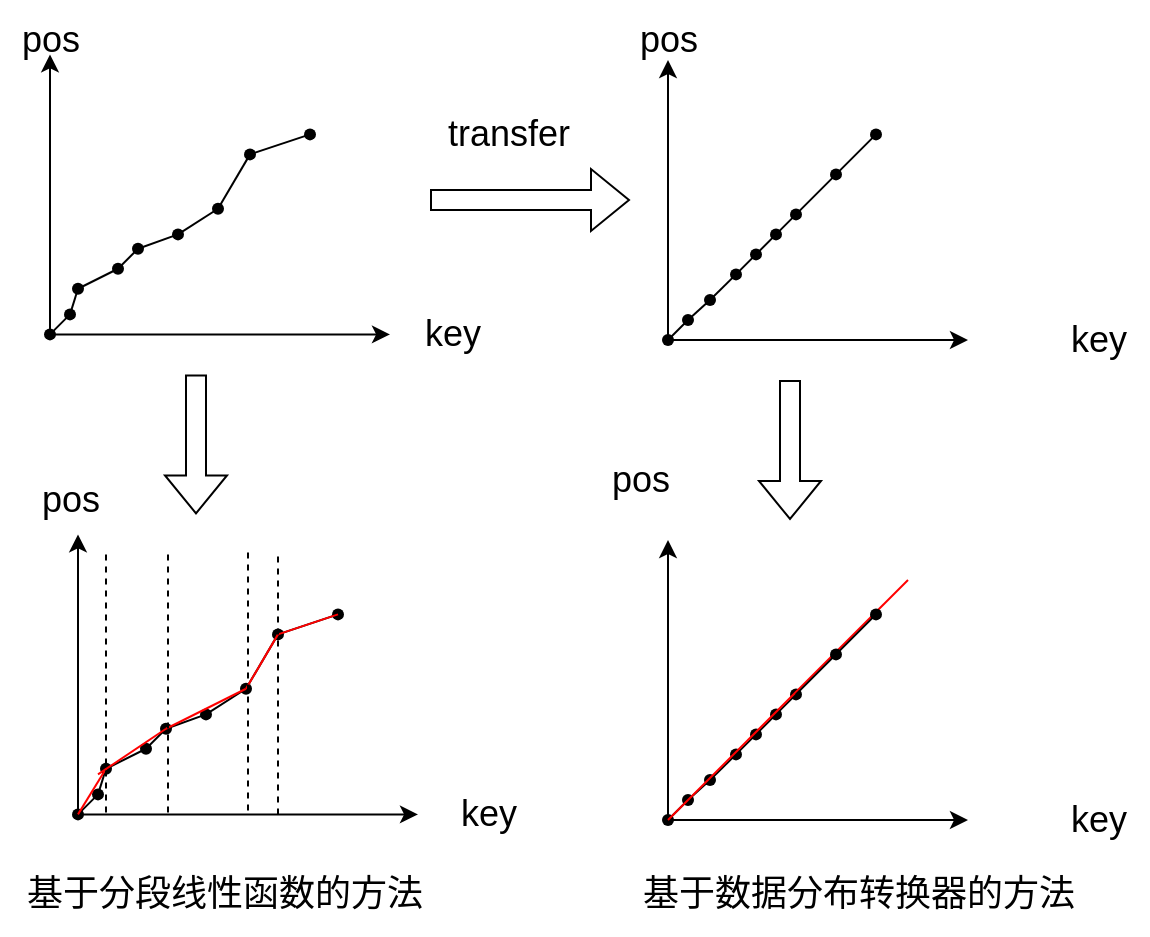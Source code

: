 <mxfile version="27.1.6">
  <diagram name="第 1 页" id="2oorJlVGJsrDuMb9ZmEG">
    <mxGraphModel dx="1426" dy="681" grid="1" gridSize="10" guides="1" tooltips="1" connect="1" arrows="1" fold="1" page="1" pageScale="1" pageWidth="827" pageHeight="1169" math="0" shadow="0">
      <root>
        <mxCell id="0" />
        <mxCell id="1" parent="0" />
        <mxCell id="DSKDy8P703lIZCIsekiN-1" value="" style="endArrow=classic;html=1;rounded=0;entryX=0.6;entryY=1;entryDx=0;entryDy=0;entryPerimeter=0;" edge="1" parent="1">
          <mxGeometry width="50" height="50" relative="1" as="geometry">
            <mxPoint x="339" y="597.19" as="sourcePoint" />
            <mxPoint x="339" y="457.19" as="targetPoint" />
          </mxGeometry>
        </mxCell>
        <mxCell id="DSKDy8P703lIZCIsekiN-2" value="" style="endArrow=classic;html=1;rounded=0;" edge="1" parent="1">
          <mxGeometry width="50" height="50" relative="1" as="geometry">
            <mxPoint x="339" y="597.19" as="sourcePoint" />
            <mxPoint x="509" y="597.19" as="targetPoint" />
          </mxGeometry>
        </mxCell>
        <mxCell id="DSKDy8P703lIZCIsekiN-3" value="" style="shape=waypoint;sketch=0;fillStyle=solid;size=6;pointerEvents=1;points=[];fillColor=none;resizable=0;rotatable=0;perimeter=centerPerimeter;snapToPoint=1;" vertex="1" parent="1">
          <mxGeometry x="339" y="577.19" width="20" height="20" as="geometry" />
        </mxCell>
        <mxCell id="DSKDy8P703lIZCIsekiN-4" value="" style="shape=waypoint;sketch=0;fillStyle=solid;size=6;pointerEvents=1;points=[];fillColor=#000066;resizable=0;rotatable=0;perimeter=centerPerimeter;snapToPoint=1;" vertex="1" parent="1">
          <mxGeometry x="343" y="564.38" width="20" height="20" as="geometry" />
        </mxCell>
        <mxCell id="DSKDy8P703lIZCIsekiN-5" value="" style="shape=waypoint;sketch=0;fillStyle=solid;size=6;pointerEvents=1;points=[];fillColor=#000066;resizable=0;rotatable=0;perimeter=centerPerimeter;snapToPoint=1;" vertex="1" parent="1">
          <mxGeometry x="373" y="544.38" width="20" height="20" as="geometry" />
        </mxCell>
        <mxCell id="DSKDy8P703lIZCIsekiN-6" value="" style="shape=waypoint;sketch=0;fillStyle=solid;size=6;pointerEvents=1;points=[];fillColor=#000066;resizable=0;rotatable=0;perimeter=centerPerimeter;snapToPoint=1;" vertex="1" parent="1">
          <mxGeometry x="363" y="554.38" width="20" height="20" as="geometry" />
        </mxCell>
        <mxCell id="DSKDy8P703lIZCIsekiN-7" value="" style="shape=waypoint;sketch=0;fillStyle=solid;size=6;pointerEvents=1;points=[];fillColor=#000066;resizable=0;rotatable=0;perimeter=centerPerimeter;snapToPoint=1;" vertex="1" parent="1">
          <mxGeometry x="413" y="524.38" width="20" height="20" as="geometry" />
        </mxCell>
        <mxCell id="DSKDy8P703lIZCIsekiN-8" value="" style="shape=waypoint;sketch=0;fillStyle=solid;size=6;pointerEvents=1;points=[];fillColor=#000066;resizable=0;rotatable=0;perimeter=centerPerimeter;snapToPoint=1;" vertex="1" parent="1">
          <mxGeometry x="393" y="537.19" width="20" height="20" as="geometry" />
        </mxCell>
        <mxCell id="DSKDy8P703lIZCIsekiN-9" value="" style="endArrow=none;html=1;rounded=0;exitX=0.425;exitY=1.025;exitDx=0;exitDy=0;exitPerimeter=0;" edge="1" parent="1" source="DSKDy8P703lIZCIsekiN-3" target="DSKDy8P703lIZCIsekiN-4">
          <mxGeometry width="50" height="50" relative="1" as="geometry">
            <mxPoint x="279" y="707.19" as="sourcePoint" />
            <mxPoint x="329" y="657.19" as="targetPoint" />
          </mxGeometry>
        </mxCell>
        <mxCell id="DSKDy8P703lIZCIsekiN-10" value="" style="endArrow=none;html=1;rounded=0;entryX=0.35;entryY=1.14;entryDx=0;entryDy=0;entryPerimeter=0;" edge="1" parent="1" source="DSKDy8P703lIZCIsekiN-4" target="DSKDy8P703lIZCIsekiN-6">
          <mxGeometry width="50" height="50" relative="1" as="geometry">
            <mxPoint x="279" y="707.19" as="sourcePoint" />
            <mxPoint x="329" y="657.19" as="targetPoint" />
          </mxGeometry>
        </mxCell>
        <mxCell id="DSKDy8P703lIZCIsekiN-11" value="" style="endArrow=none;html=1;rounded=0;entryX=1.125;entryY=0.39;entryDx=0;entryDy=0;entryPerimeter=0;exitX=0.45;exitY=0.165;exitDx=0;exitDy=0;exitPerimeter=0;" edge="1" parent="1" source="DSKDy8P703lIZCIsekiN-5" target="DSKDy8P703lIZCIsekiN-6">
          <mxGeometry width="50" height="50" relative="1" as="geometry">
            <mxPoint x="279" y="707.19" as="sourcePoint" />
            <mxPoint x="329" y="657.19" as="targetPoint" />
          </mxGeometry>
        </mxCell>
        <mxCell id="DSKDy8P703lIZCIsekiN-12" value="" style="endArrow=none;html=1;rounded=0;entryX=0.7;entryY=0.25;entryDx=0;entryDy=0;entryPerimeter=0;exitX=0.85;exitY=0.315;exitDx=0;exitDy=0;exitPerimeter=0;" edge="1" parent="1" source="DSKDy8P703lIZCIsekiN-5" target="DSKDy8P703lIZCIsekiN-8">
          <mxGeometry width="50" height="50" relative="1" as="geometry">
            <mxPoint x="279" y="707.19" as="sourcePoint" />
            <mxPoint x="329" y="657.19" as="targetPoint" />
          </mxGeometry>
        </mxCell>
        <mxCell id="DSKDy8P703lIZCIsekiN-13" value="" style="endArrow=none;html=1;rounded=0;entryX=0.675;entryY=0.725;entryDx=0;entryDy=0;entryPerimeter=0;fillColor=#000066;" edge="1" parent="1" source="DSKDy8P703lIZCIsekiN-7" target="DSKDy8P703lIZCIsekiN-8">
          <mxGeometry width="50" height="50" relative="1" as="geometry">
            <mxPoint x="279" y="707.19" as="sourcePoint" />
            <mxPoint x="329" y="657.19" as="targetPoint" />
          </mxGeometry>
        </mxCell>
        <mxCell id="DSKDy8P703lIZCIsekiN-14" value="" style="endArrow=none;html=1;rounded=0;entryX=0.8;entryY=0.35;entryDx=0;entryDy=0;entryPerimeter=0;exitX=0.825;exitY=0.75;exitDx=0;exitDy=0;exitPerimeter=0;" edge="1" parent="1" source="DSKDy8P703lIZCIsekiN-3" target="DSKDy8P703lIZCIsekiN-15">
          <mxGeometry width="50" height="50" relative="1" as="geometry">
            <mxPoint x="279" y="707.19" as="sourcePoint" />
            <mxPoint x="439" y="517.19" as="targetPoint" />
          </mxGeometry>
        </mxCell>
        <mxCell id="DSKDy8P703lIZCIsekiN-15" value="" style="shape=waypoint;sketch=0;fillStyle=solid;size=6;pointerEvents=1;points=[];fillColor=#000066;resizable=0;rotatable=0;perimeter=centerPerimeter;snapToPoint=1;" vertex="1" parent="1">
          <mxGeometry x="329" y="587.19" width="20" height="20" as="geometry" />
        </mxCell>
        <mxCell id="DSKDy8P703lIZCIsekiN-16" value="" style="endArrow=none;html=1;rounded=0;strokeColor=#FF0000;fillColor=#000066;entryX=0.45;entryY=0.29;entryDx=0;entryDy=0;entryPerimeter=0;" edge="1" parent="1" source="DSKDy8P703lIZCIsekiN-15" target="DSKDy8P703lIZCIsekiN-4">
          <mxGeometry width="50" height="50" relative="1" as="geometry">
            <mxPoint x="279" y="707.19" as="sourcePoint" />
            <mxPoint x="439" y="507.19" as="targetPoint" />
          </mxGeometry>
        </mxCell>
        <mxCell id="DSKDy8P703lIZCIsekiN-17" value="&lt;font style=&quot;font-size: 18px;&quot;&gt;key&lt;/font&gt;" style="text;html=1;align=center;verticalAlign=middle;resizable=0;points=[];autosize=1;strokeColor=none;fillColor=none;" vertex="1" parent="1">
          <mxGeometry x="519" y="577.19" width="50" height="40" as="geometry" />
        </mxCell>
        <mxCell id="DSKDy8P703lIZCIsekiN-18" value="&lt;font style=&quot;font-size: 18px;&quot;&gt;pos&lt;/font&gt;" style="text;html=1;align=center;verticalAlign=middle;resizable=0;points=[];autosize=1;strokeColor=none;fillColor=none;" vertex="1" parent="1">
          <mxGeometry x="310" y="420" width="50" height="40" as="geometry" />
        </mxCell>
        <mxCell id="DSKDy8P703lIZCIsekiN-19" value="" style="endArrow=classic;html=1;rounded=0;" edge="1" parent="1">
          <mxGeometry width="50" height="50" relative="1" as="geometry">
            <mxPoint x="634" y="600" as="sourcePoint" />
            <mxPoint x="634" y="460" as="targetPoint" />
          </mxGeometry>
        </mxCell>
        <mxCell id="DSKDy8P703lIZCIsekiN-20" value="" style="endArrow=classic;html=1;rounded=0;" edge="1" parent="1">
          <mxGeometry width="50" height="50" relative="1" as="geometry">
            <mxPoint x="634" y="600" as="sourcePoint" />
            <mxPoint x="784" y="600" as="targetPoint" />
          </mxGeometry>
        </mxCell>
        <mxCell id="DSKDy8P703lIZCIsekiN-21" value="" style="shape=waypoint;sketch=0;fillStyle=solid;size=6;pointerEvents=1;points=[];fillColor=none;resizable=0;rotatable=0;perimeter=centerPerimeter;snapToPoint=1;" vertex="1" parent="1">
          <mxGeometry x="634" y="580" width="20" height="20" as="geometry" />
        </mxCell>
        <mxCell id="DSKDy8P703lIZCIsekiN-22" value="" style="shape=waypoint;sketch=0;fillStyle=solid;size=6;pointerEvents=1;points=[];fillColor=#000066;resizable=0;rotatable=0;perimeter=centerPerimeter;snapToPoint=1;" vertex="1" parent="1">
          <mxGeometry x="645" y="570" width="20" height="20" as="geometry" />
        </mxCell>
        <mxCell id="DSKDy8P703lIZCIsekiN-23" value="" style="shape=waypoint;sketch=0;fillStyle=solid;size=6;pointerEvents=1;points=[];fillColor=#000066;resizable=0;rotatable=0;perimeter=centerPerimeter;snapToPoint=1;" vertex="1" parent="1">
          <mxGeometry x="668" y="547.19" width="20" height="20" as="geometry" />
        </mxCell>
        <mxCell id="DSKDy8P703lIZCIsekiN-24" value="" style="shape=waypoint;sketch=0;fillStyle=solid;size=6;pointerEvents=1;points=[];fillColor=#000066;resizable=0;rotatable=0;perimeter=centerPerimeter;snapToPoint=1;" vertex="1" parent="1">
          <mxGeometry x="658" y="557.19" width="20" height="20" as="geometry" />
        </mxCell>
        <mxCell id="DSKDy8P703lIZCIsekiN-25" value="" style="shape=waypoint;sketch=0;fillStyle=solid;size=6;pointerEvents=1;points=[];fillColor=#000066;resizable=0;rotatable=0;perimeter=centerPerimeter;snapToPoint=1;" vertex="1" parent="1">
          <mxGeometry x="688" y="527.19" width="20" height="20" as="geometry" />
        </mxCell>
        <mxCell id="DSKDy8P703lIZCIsekiN-26" value="" style="shape=waypoint;sketch=0;fillStyle=solid;size=6;pointerEvents=1;points=[];fillColor=#000066;resizable=0;rotatable=0;perimeter=centerPerimeter;snapToPoint=1;" vertex="1" parent="1">
          <mxGeometry x="678" y="537.19" width="20" height="20" as="geometry" />
        </mxCell>
        <mxCell id="DSKDy8P703lIZCIsekiN-27" value="" style="endArrow=none;html=1;rounded=0;exitX=0.425;exitY=1.025;exitDx=0;exitDy=0;exitPerimeter=0;" edge="1" parent="1" source="DSKDy8P703lIZCIsekiN-21" target="DSKDy8P703lIZCIsekiN-22">
          <mxGeometry width="50" height="50" relative="1" as="geometry">
            <mxPoint x="574" y="710" as="sourcePoint" />
            <mxPoint x="624" y="660" as="targetPoint" />
          </mxGeometry>
        </mxCell>
        <mxCell id="DSKDy8P703lIZCIsekiN-28" value="" style="endArrow=none;html=1;rounded=0;entryX=0.35;entryY=1.14;entryDx=0;entryDy=0;entryPerimeter=0;" edge="1" parent="1" source="DSKDy8P703lIZCIsekiN-22" target="DSKDy8P703lIZCIsekiN-24">
          <mxGeometry width="50" height="50" relative="1" as="geometry">
            <mxPoint x="574" y="710" as="sourcePoint" />
            <mxPoint x="624" y="660" as="targetPoint" />
          </mxGeometry>
        </mxCell>
        <mxCell id="DSKDy8P703lIZCIsekiN-29" value="" style="endArrow=none;html=1;rounded=0;entryX=1.125;entryY=0.39;entryDx=0;entryDy=0;entryPerimeter=0;exitX=0.45;exitY=0.165;exitDx=0;exitDy=0;exitPerimeter=0;" edge="1" parent="1" source="DSKDy8P703lIZCIsekiN-23" target="DSKDy8P703lIZCIsekiN-24">
          <mxGeometry width="50" height="50" relative="1" as="geometry">
            <mxPoint x="574" y="710" as="sourcePoint" />
            <mxPoint x="624" y="660" as="targetPoint" />
          </mxGeometry>
        </mxCell>
        <mxCell id="DSKDy8P703lIZCIsekiN-30" value="" style="endArrow=none;html=1;rounded=0;entryX=0.7;entryY=0.25;entryDx=0;entryDy=0;entryPerimeter=0;exitX=0.85;exitY=0.315;exitDx=0;exitDy=0;exitPerimeter=0;" edge="1" parent="1" source="DSKDy8P703lIZCIsekiN-23" target="DSKDy8P703lIZCIsekiN-26">
          <mxGeometry width="50" height="50" relative="1" as="geometry">
            <mxPoint x="574" y="710" as="sourcePoint" />
            <mxPoint x="624" y="660" as="targetPoint" />
          </mxGeometry>
        </mxCell>
        <mxCell id="DSKDy8P703lIZCIsekiN-31" value="" style="endArrow=none;html=1;rounded=0;entryX=0.675;entryY=0.725;entryDx=0;entryDy=0;entryPerimeter=0;fillColor=#000066;" edge="1" parent="1" source="DSKDy8P703lIZCIsekiN-25" target="DSKDy8P703lIZCIsekiN-26">
          <mxGeometry width="50" height="50" relative="1" as="geometry">
            <mxPoint x="574" y="710" as="sourcePoint" />
            <mxPoint x="624" y="660" as="targetPoint" />
          </mxGeometry>
        </mxCell>
        <mxCell id="DSKDy8P703lIZCIsekiN-32" value="" style="endArrow=none;html=1;rounded=0;entryX=0.8;entryY=0.35;entryDx=0;entryDy=0;entryPerimeter=0;exitX=0.825;exitY=0.75;exitDx=0;exitDy=0;exitPerimeter=0;" edge="1" parent="1" source="DSKDy8P703lIZCIsekiN-21" target="DSKDy8P703lIZCIsekiN-33">
          <mxGeometry width="50" height="50" relative="1" as="geometry">
            <mxPoint x="574" y="710" as="sourcePoint" />
            <mxPoint x="734" y="520" as="targetPoint" />
          </mxGeometry>
        </mxCell>
        <mxCell id="DSKDy8P703lIZCIsekiN-33" value="" style="shape=waypoint;sketch=0;fillStyle=solid;size=6;pointerEvents=1;points=[];fillColor=#000066;resizable=0;rotatable=0;perimeter=centerPerimeter;snapToPoint=1;" vertex="1" parent="1">
          <mxGeometry x="624" y="590" width="20" height="20" as="geometry" />
        </mxCell>
        <mxCell id="DSKDy8P703lIZCIsekiN-34" value="" style="endArrow=none;html=1;rounded=0;strokeColor=#FF0000;fillColor=#000066;" edge="1" parent="1" source="DSKDy8P703lIZCIsekiN-33">
          <mxGeometry width="50" height="50" relative="1" as="geometry">
            <mxPoint x="574" y="710" as="sourcePoint" />
            <mxPoint x="754" y="480" as="targetPoint" />
          </mxGeometry>
        </mxCell>
        <mxCell id="DSKDy8P703lIZCIsekiN-35" value="&lt;font style=&quot;font-size: 18px;&quot;&gt;key&lt;/font&gt;" style="text;html=1;align=center;verticalAlign=middle;resizable=0;points=[];autosize=1;strokeColor=none;fillColor=none;" vertex="1" parent="1">
          <mxGeometry x="824" y="580" width="50" height="40" as="geometry" />
        </mxCell>
        <mxCell id="DSKDy8P703lIZCIsekiN-36" value="" style="endArrow=none;html=1;rounded=0;strokeColor=#FF0000;fillColor=#000066;entryX=0.65;entryY=0.19;entryDx=0;entryDy=0;entryPerimeter=0;" edge="1" parent="1" target="DSKDy8P703lIZCIsekiN-5">
          <mxGeometry width="50" height="50" relative="1" as="geometry">
            <mxPoint x="349" y="577.19" as="sourcePoint" />
            <mxPoint x="660" y="587.19" as="targetPoint" />
          </mxGeometry>
        </mxCell>
        <mxCell id="DSKDy8P703lIZCIsekiN-37" value="" style="endArrow=none;html=1;rounded=0;strokeColor=#FF0000;fillColor=#000066;exitX=0.3;exitY=0.14;exitDx=0;exitDy=0;exitPerimeter=0;" edge="1" parent="1" source="DSKDy8P703lIZCIsekiN-5" target="DSKDy8P703lIZCIsekiN-7">
          <mxGeometry width="50" height="50" relative="1" as="geometry">
            <mxPoint x="389" y="557.19" as="sourcePoint" />
            <mxPoint x="680" y="547.19" as="targetPoint" />
          </mxGeometry>
        </mxCell>
        <mxCell id="DSKDy8P703lIZCIsekiN-38" value="" style="endArrow=none;dashed=1;html=1;rounded=0;" edge="1" parent="1">
          <mxGeometry width="50" height="50" relative="1" as="geometry">
            <mxPoint x="353" y="467.19" as="sourcePoint" />
            <mxPoint x="353" y="596.19" as="targetPoint" />
          </mxGeometry>
        </mxCell>
        <mxCell id="DSKDy8P703lIZCIsekiN-39" value="" style="endArrow=none;dashed=1;html=1;rounded=0;" edge="1" parent="1">
          <mxGeometry width="50" height="50" relative="1" as="geometry">
            <mxPoint x="384" y="467.19" as="sourcePoint" />
            <mxPoint x="384" y="596.19" as="targetPoint" />
          </mxGeometry>
        </mxCell>
        <mxCell id="DSKDy8P703lIZCIsekiN-40" value="" style="shape=waypoint;sketch=0;fillStyle=solid;size=6;pointerEvents=1;points=[];fillColor=#000066;resizable=0;rotatable=0;perimeter=centerPerimeter;snapToPoint=1;" vertex="1" parent="1">
          <mxGeometry x="429" y="497.19" width="20" height="20" as="geometry" />
        </mxCell>
        <mxCell id="DSKDy8P703lIZCIsekiN-41" value="" style="shape=waypoint;sketch=0;fillStyle=solid;size=6;pointerEvents=1;points=[];fillColor=#000066;resizable=0;rotatable=0;perimeter=centerPerimeter;snapToPoint=1;" vertex="1" parent="1">
          <mxGeometry x="459" y="487.19" width="20" height="20" as="geometry" />
        </mxCell>
        <mxCell id="DSKDy8P703lIZCIsekiN-42" value="" style="endArrow=none;html=1;rounded=0;fillColor=#000066;" edge="1" parent="1" source="DSKDy8P703lIZCIsekiN-40" target="DSKDy8P703lIZCIsekiN-7">
          <mxGeometry width="50" height="50" relative="1" as="geometry">
            <mxPoint x="649" y="607.19" as="sourcePoint" />
            <mxPoint x="639" y="617.19" as="targetPoint" />
          </mxGeometry>
        </mxCell>
        <mxCell id="DSKDy8P703lIZCIsekiN-43" value="" style="endArrow=none;html=1;rounded=0;entryX=0.65;entryY=0.8;entryDx=0;entryDy=0;entryPerimeter=0;fillColor=#000066;exitX=1;exitY=0.75;exitDx=0;exitDy=0;exitPerimeter=0;" edge="1" parent="1" source="DSKDy8P703lIZCIsekiN-41" target="DSKDy8P703lIZCIsekiN-40">
          <mxGeometry width="50" height="50" relative="1" as="geometry">
            <mxPoint x="599" y="567.19" as="sourcePoint" />
            <mxPoint x="589" y="577.19" as="targetPoint" />
          </mxGeometry>
        </mxCell>
        <mxCell id="DSKDy8P703lIZCIsekiN-44" value="" style="endArrow=none;html=1;rounded=0;strokeColor=#FF0000;fillColor=#000066;" edge="1" parent="1" source="DSKDy8P703lIZCIsekiN-7">
          <mxGeometry width="50" height="50" relative="1" as="geometry">
            <mxPoint x="489" y="567.19" as="sourcePoint" />
            <mxPoint x="439" y="507.19" as="targetPoint" />
          </mxGeometry>
        </mxCell>
        <mxCell id="DSKDy8P703lIZCIsekiN-45" value="" style="endArrow=none;html=1;rounded=0;strokeColor=#FF0000;fillColor=#000066;exitX=0.7;exitY=0.8;exitDx=0;exitDy=0;exitPerimeter=0;entryX=0.75;entryY=0.7;entryDx=0;entryDy=0;entryPerimeter=0;" edge="1" parent="1" source="DSKDy8P703lIZCIsekiN-40" target="DSKDy8P703lIZCIsekiN-41">
          <mxGeometry width="50" height="50" relative="1" as="geometry">
            <mxPoint x="509" y="547.19" as="sourcePoint" />
            <mxPoint x="549" y="527.19" as="targetPoint" />
          </mxGeometry>
        </mxCell>
        <mxCell id="DSKDy8P703lIZCIsekiN-46" value="" style="endArrow=none;dashed=1;html=1;rounded=0;" edge="1" parent="1">
          <mxGeometry width="50" height="50" relative="1" as="geometry">
            <mxPoint x="424" y="466.19" as="sourcePoint" />
            <mxPoint x="424" y="595.19" as="targetPoint" />
          </mxGeometry>
        </mxCell>
        <mxCell id="DSKDy8P703lIZCIsekiN-47" value="" style="endArrow=none;dashed=1;html=1;rounded=0;" edge="1" parent="1">
          <mxGeometry width="50" height="50" relative="1" as="geometry">
            <mxPoint x="439" y="468.19" as="sourcePoint" />
            <mxPoint x="439" y="597.19" as="targetPoint" />
          </mxGeometry>
        </mxCell>
        <mxCell id="DSKDy8P703lIZCIsekiN-48" value="" style="shape=waypoint;sketch=0;fillStyle=solid;size=6;pointerEvents=1;points=[];fillColor=#000066;resizable=0;rotatable=0;perimeter=centerPerimeter;snapToPoint=1;" vertex="1" parent="1">
          <mxGeometry x="728" y="487.19" width="20" height="20" as="geometry" />
        </mxCell>
        <mxCell id="DSKDy8P703lIZCIsekiN-49" value="" style="shape=waypoint;sketch=0;fillStyle=solid;size=6;pointerEvents=1;points=[];fillColor=#000066;resizable=0;rotatable=0;perimeter=centerPerimeter;snapToPoint=1;" vertex="1" parent="1">
          <mxGeometry x="708" y="507.19" width="20" height="20" as="geometry" />
        </mxCell>
        <mxCell id="DSKDy8P703lIZCIsekiN-50" value="" style="endArrow=none;html=1;rounded=0;entryX=0.6;entryY=0.19;entryDx=0;entryDy=0;entryPerimeter=0;fillColor=#000066;exitX=0.8;exitY=0.54;exitDx=0;exitDy=0;exitPerimeter=0;" edge="1" parent="1" source="DSKDy8P703lIZCIsekiN-49" target="DSKDy8P703lIZCIsekiN-25">
          <mxGeometry width="50" height="50" relative="1" as="geometry">
            <mxPoint x="754" y="530" as="sourcePoint" />
            <mxPoint x="744" y="540" as="targetPoint" />
          </mxGeometry>
        </mxCell>
        <mxCell id="DSKDy8P703lIZCIsekiN-51" value="" style="endArrow=none;html=1;rounded=0;entryX=1;entryY=0.44;entryDx=0;entryDy=0;entryPerimeter=0;fillColor=#000066;exitX=0.85;exitY=0.59;exitDx=0;exitDy=0;exitPerimeter=0;" edge="1" parent="1" source="DSKDy8P703lIZCIsekiN-48" target="DSKDy8P703lIZCIsekiN-49">
          <mxGeometry width="50" height="50" relative="1" as="geometry">
            <mxPoint x="774" y="510" as="sourcePoint" />
            <mxPoint x="764" y="520" as="targetPoint" />
          </mxGeometry>
        </mxCell>
        <mxCell id="DSKDy8P703lIZCIsekiN-52" value="&lt;font style=&quot;font-size: 18px;&quot;&gt;pos&lt;/font&gt;" style="text;html=1;align=center;verticalAlign=middle;resizable=0;points=[];autosize=1;strokeColor=none;fillColor=none;" vertex="1" parent="1">
          <mxGeometry x="595" y="410" width="50" height="40" as="geometry" />
        </mxCell>
        <mxCell id="DSKDy8P703lIZCIsekiN-53" value="" style="endArrow=classic;html=1;rounded=0;entryX=0.6;entryY=1;entryDx=0;entryDy=0;entryPerimeter=0;" edge="1" parent="1">
          <mxGeometry width="50" height="50" relative="1" as="geometry">
            <mxPoint x="325" y="357.19" as="sourcePoint" />
            <mxPoint x="325" y="217.19" as="targetPoint" />
          </mxGeometry>
        </mxCell>
        <mxCell id="DSKDy8P703lIZCIsekiN-54" value="" style="endArrow=classic;html=1;rounded=0;" edge="1" parent="1">
          <mxGeometry width="50" height="50" relative="1" as="geometry">
            <mxPoint x="325" y="357.19" as="sourcePoint" />
            <mxPoint x="495" y="357.19" as="targetPoint" />
          </mxGeometry>
        </mxCell>
        <mxCell id="DSKDy8P703lIZCIsekiN-55" value="" style="shape=waypoint;sketch=0;fillStyle=solid;size=6;pointerEvents=1;points=[];fillColor=none;resizable=0;rotatable=0;perimeter=centerPerimeter;snapToPoint=1;" vertex="1" parent="1">
          <mxGeometry x="325" y="337.19" width="20" height="20" as="geometry" />
        </mxCell>
        <mxCell id="DSKDy8P703lIZCIsekiN-56" value="" style="shape=waypoint;sketch=0;fillStyle=solid;size=6;pointerEvents=1;points=[];fillColor=#000066;resizable=0;rotatable=0;perimeter=centerPerimeter;snapToPoint=1;" vertex="1" parent="1">
          <mxGeometry x="329" y="324.38" width="20" height="20" as="geometry" />
        </mxCell>
        <mxCell id="DSKDy8P703lIZCIsekiN-57" value="" style="shape=waypoint;sketch=0;fillStyle=solid;size=6;pointerEvents=1;points=[];fillColor=#000066;resizable=0;rotatable=0;perimeter=centerPerimeter;snapToPoint=1;" vertex="1" parent="1">
          <mxGeometry x="359" y="304.38" width="20" height="20" as="geometry" />
        </mxCell>
        <mxCell id="DSKDy8P703lIZCIsekiN-58" value="" style="shape=waypoint;sketch=0;fillStyle=solid;size=6;pointerEvents=1;points=[];fillColor=#000066;resizable=0;rotatable=0;perimeter=centerPerimeter;snapToPoint=1;" vertex="1" parent="1">
          <mxGeometry x="349" y="314.38" width="20" height="20" as="geometry" />
        </mxCell>
        <mxCell id="DSKDy8P703lIZCIsekiN-59" value="" style="shape=waypoint;sketch=0;fillStyle=solid;size=6;pointerEvents=1;points=[];fillColor=#000066;resizable=0;rotatable=0;perimeter=centerPerimeter;snapToPoint=1;" vertex="1" parent="1">
          <mxGeometry x="399" y="284.38" width="20" height="20" as="geometry" />
        </mxCell>
        <mxCell id="DSKDy8P703lIZCIsekiN-60" value="" style="shape=waypoint;sketch=0;fillStyle=solid;size=6;pointerEvents=1;points=[];fillColor=#000066;resizable=0;rotatable=0;perimeter=centerPerimeter;snapToPoint=1;" vertex="1" parent="1">
          <mxGeometry x="379" y="297.19" width="20" height="20" as="geometry" />
        </mxCell>
        <mxCell id="DSKDy8P703lIZCIsekiN-61" value="" style="endArrow=none;html=1;rounded=0;exitX=0.425;exitY=1.025;exitDx=0;exitDy=0;exitPerimeter=0;" edge="1" parent="1" source="DSKDy8P703lIZCIsekiN-55" target="DSKDy8P703lIZCIsekiN-56">
          <mxGeometry width="50" height="50" relative="1" as="geometry">
            <mxPoint x="265" y="467.19" as="sourcePoint" />
            <mxPoint x="315" y="417.19" as="targetPoint" />
          </mxGeometry>
        </mxCell>
        <mxCell id="DSKDy8P703lIZCIsekiN-62" value="" style="endArrow=none;html=1;rounded=0;entryX=0.35;entryY=1.14;entryDx=0;entryDy=0;entryPerimeter=0;" edge="1" parent="1" source="DSKDy8P703lIZCIsekiN-56" target="DSKDy8P703lIZCIsekiN-58">
          <mxGeometry width="50" height="50" relative="1" as="geometry">
            <mxPoint x="265" y="467.19" as="sourcePoint" />
            <mxPoint x="315" y="417.19" as="targetPoint" />
          </mxGeometry>
        </mxCell>
        <mxCell id="DSKDy8P703lIZCIsekiN-63" value="" style="endArrow=none;html=1;rounded=0;entryX=1.125;entryY=0.39;entryDx=0;entryDy=0;entryPerimeter=0;exitX=0.45;exitY=0.165;exitDx=0;exitDy=0;exitPerimeter=0;" edge="1" parent="1" source="DSKDy8P703lIZCIsekiN-57" target="DSKDy8P703lIZCIsekiN-58">
          <mxGeometry width="50" height="50" relative="1" as="geometry">
            <mxPoint x="265" y="467.19" as="sourcePoint" />
            <mxPoint x="315" y="417.19" as="targetPoint" />
          </mxGeometry>
        </mxCell>
        <mxCell id="DSKDy8P703lIZCIsekiN-64" value="" style="endArrow=none;html=1;rounded=0;entryX=0.7;entryY=0.25;entryDx=0;entryDy=0;entryPerimeter=0;exitX=0.85;exitY=0.315;exitDx=0;exitDy=0;exitPerimeter=0;" edge="1" parent="1" source="DSKDy8P703lIZCIsekiN-57" target="DSKDy8P703lIZCIsekiN-60">
          <mxGeometry width="50" height="50" relative="1" as="geometry">
            <mxPoint x="265" y="467.19" as="sourcePoint" />
            <mxPoint x="315" y="417.19" as="targetPoint" />
          </mxGeometry>
        </mxCell>
        <mxCell id="DSKDy8P703lIZCIsekiN-65" value="" style="endArrow=none;html=1;rounded=0;entryX=0.675;entryY=0.725;entryDx=0;entryDy=0;entryPerimeter=0;fillColor=#000066;" edge="1" parent="1" source="DSKDy8P703lIZCIsekiN-59" target="DSKDy8P703lIZCIsekiN-60">
          <mxGeometry width="50" height="50" relative="1" as="geometry">
            <mxPoint x="265" y="467.19" as="sourcePoint" />
            <mxPoint x="315" y="417.19" as="targetPoint" />
          </mxGeometry>
        </mxCell>
        <mxCell id="DSKDy8P703lIZCIsekiN-66" value="" style="endArrow=none;html=1;rounded=0;entryX=0.8;entryY=0.35;entryDx=0;entryDy=0;entryPerimeter=0;exitX=0.825;exitY=0.75;exitDx=0;exitDy=0;exitPerimeter=0;" edge="1" parent="1" source="DSKDy8P703lIZCIsekiN-55" target="DSKDy8P703lIZCIsekiN-67">
          <mxGeometry width="50" height="50" relative="1" as="geometry">
            <mxPoint x="265" y="467.19" as="sourcePoint" />
            <mxPoint x="425" y="277.19" as="targetPoint" />
          </mxGeometry>
        </mxCell>
        <mxCell id="DSKDy8P703lIZCIsekiN-67" value="" style="shape=waypoint;sketch=0;fillStyle=solid;size=6;pointerEvents=1;points=[];fillColor=#000066;resizable=0;rotatable=0;perimeter=centerPerimeter;snapToPoint=1;" vertex="1" parent="1">
          <mxGeometry x="315" y="347.19" width="20" height="20" as="geometry" />
        </mxCell>
        <mxCell id="DSKDy8P703lIZCIsekiN-68" value="&lt;font style=&quot;font-size: 18px;&quot;&gt;key&lt;/font&gt;" style="text;html=1;align=center;verticalAlign=middle;resizable=0;points=[];autosize=1;strokeColor=none;fillColor=none;" vertex="1" parent="1">
          <mxGeometry x="501" y="337.19" width="50" height="40" as="geometry" />
        </mxCell>
        <mxCell id="DSKDy8P703lIZCIsekiN-69" value="" style="shape=waypoint;sketch=0;fillStyle=solid;size=6;pointerEvents=1;points=[];fillColor=#000066;resizable=0;rotatable=0;perimeter=centerPerimeter;snapToPoint=1;" vertex="1" parent="1">
          <mxGeometry x="415" y="257.19" width="20" height="20" as="geometry" />
        </mxCell>
        <mxCell id="DSKDy8P703lIZCIsekiN-70" value="" style="shape=waypoint;sketch=0;fillStyle=solid;size=6;pointerEvents=1;points=[];fillColor=#000066;resizable=0;rotatable=0;perimeter=centerPerimeter;snapToPoint=1;" vertex="1" parent="1">
          <mxGeometry x="445" y="247.19" width="20" height="20" as="geometry" />
        </mxCell>
        <mxCell id="DSKDy8P703lIZCIsekiN-71" value="" style="endArrow=none;html=1;rounded=0;fillColor=#000066;" edge="1" parent="1" source="DSKDy8P703lIZCIsekiN-69" target="DSKDy8P703lIZCIsekiN-59">
          <mxGeometry width="50" height="50" relative="1" as="geometry">
            <mxPoint x="635" y="367.19" as="sourcePoint" />
            <mxPoint x="625" y="377.19" as="targetPoint" />
          </mxGeometry>
        </mxCell>
        <mxCell id="DSKDy8P703lIZCIsekiN-72" value="" style="endArrow=none;html=1;rounded=0;entryX=0.65;entryY=0.8;entryDx=0;entryDy=0;entryPerimeter=0;fillColor=#000066;exitX=1;exitY=0.75;exitDx=0;exitDy=0;exitPerimeter=0;" edge="1" parent="1" source="DSKDy8P703lIZCIsekiN-70" target="DSKDy8P703lIZCIsekiN-69">
          <mxGeometry width="50" height="50" relative="1" as="geometry">
            <mxPoint x="585" y="327.19" as="sourcePoint" />
            <mxPoint x="575" y="337.19" as="targetPoint" />
          </mxGeometry>
        </mxCell>
        <mxCell id="DSKDy8P703lIZCIsekiN-73" value="" style="endArrow=classic;html=1;rounded=0;" edge="1" parent="1">
          <mxGeometry width="50" height="50" relative="1" as="geometry">
            <mxPoint x="634" y="360" as="sourcePoint" />
            <mxPoint x="634" y="220" as="targetPoint" />
            <Array as="points">
              <mxPoint x="634" y="300" />
            </Array>
          </mxGeometry>
        </mxCell>
        <mxCell id="DSKDy8P703lIZCIsekiN-74" value="" style="endArrow=classic;html=1;rounded=0;" edge="1" parent="1">
          <mxGeometry width="50" height="50" relative="1" as="geometry">
            <mxPoint x="634" y="360" as="sourcePoint" />
            <mxPoint x="784" y="360" as="targetPoint" />
          </mxGeometry>
        </mxCell>
        <mxCell id="DSKDy8P703lIZCIsekiN-75" value="" style="shape=waypoint;sketch=0;fillStyle=solid;size=6;pointerEvents=1;points=[];fillColor=none;resizable=0;rotatable=0;perimeter=centerPerimeter;snapToPoint=1;" vertex="1" parent="1">
          <mxGeometry x="634" y="340" width="20" height="20" as="geometry" />
        </mxCell>
        <mxCell id="DSKDy8P703lIZCIsekiN-76" value="" style="shape=waypoint;sketch=0;fillStyle=solid;size=6;pointerEvents=1;points=[];fillColor=#000066;resizable=0;rotatable=0;perimeter=centerPerimeter;snapToPoint=1;" vertex="1" parent="1">
          <mxGeometry x="645" y="330" width="20" height="20" as="geometry" />
        </mxCell>
        <mxCell id="DSKDy8P703lIZCIsekiN-77" value="" style="shape=waypoint;sketch=0;fillStyle=solid;size=6;pointerEvents=1;points=[];fillColor=#000066;resizable=0;rotatable=0;perimeter=centerPerimeter;snapToPoint=1;" vertex="1" parent="1">
          <mxGeometry x="668" y="307.19" width="20" height="20" as="geometry" />
        </mxCell>
        <mxCell id="DSKDy8P703lIZCIsekiN-78" value="" style="shape=waypoint;sketch=0;fillStyle=solid;size=6;pointerEvents=1;points=[];fillColor=#000066;resizable=0;rotatable=0;perimeter=centerPerimeter;snapToPoint=1;" vertex="1" parent="1">
          <mxGeometry x="658" y="317.19" width="20" height="20" as="geometry" />
        </mxCell>
        <mxCell id="DSKDy8P703lIZCIsekiN-79" value="" style="shape=waypoint;sketch=0;fillStyle=solid;size=6;pointerEvents=1;points=[];fillColor=#000066;resizable=0;rotatable=0;perimeter=centerPerimeter;snapToPoint=1;" vertex="1" parent="1">
          <mxGeometry x="688" y="287.19" width="20" height="20" as="geometry" />
        </mxCell>
        <mxCell id="DSKDy8P703lIZCIsekiN-80" value="" style="shape=waypoint;sketch=0;fillStyle=solid;size=6;pointerEvents=1;points=[];fillColor=#000066;resizable=0;rotatable=0;perimeter=centerPerimeter;snapToPoint=1;" vertex="1" parent="1">
          <mxGeometry x="678" y="297.19" width="20" height="20" as="geometry" />
        </mxCell>
        <mxCell id="DSKDy8P703lIZCIsekiN-81" value="" style="endArrow=none;html=1;rounded=0;exitX=0.425;exitY=1.025;exitDx=0;exitDy=0;exitPerimeter=0;" edge="1" parent="1" source="DSKDy8P703lIZCIsekiN-75" target="DSKDy8P703lIZCIsekiN-76">
          <mxGeometry width="50" height="50" relative="1" as="geometry">
            <mxPoint x="574" y="470" as="sourcePoint" />
            <mxPoint x="624" y="420" as="targetPoint" />
          </mxGeometry>
        </mxCell>
        <mxCell id="DSKDy8P703lIZCIsekiN-82" value="" style="endArrow=none;html=1;rounded=0;entryX=0.35;entryY=1.14;entryDx=0;entryDy=0;entryPerimeter=0;" edge="1" parent="1" source="DSKDy8P703lIZCIsekiN-76" target="DSKDy8P703lIZCIsekiN-78">
          <mxGeometry width="50" height="50" relative="1" as="geometry">
            <mxPoint x="574" y="470" as="sourcePoint" />
            <mxPoint x="624" y="420" as="targetPoint" />
          </mxGeometry>
        </mxCell>
        <mxCell id="DSKDy8P703lIZCIsekiN-83" value="" style="endArrow=none;html=1;rounded=0;entryX=1.125;entryY=0.39;entryDx=0;entryDy=0;entryPerimeter=0;exitX=0.45;exitY=0.165;exitDx=0;exitDy=0;exitPerimeter=0;" edge="1" parent="1" source="DSKDy8P703lIZCIsekiN-77" target="DSKDy8P703lIZCIsekiN-78">
          <mxGeometry width="50" height="50" relative="1" as="geometry">
            <mxPoint x="574" y="470" as="sourcePoint" />
            <mxPoint x="624" y="420" as="targetPoint" />
          </mxGeometry>
        </mxCell>
        <mxCell id="DSKDy8P703lIZCIsekiN-84" value="" style="endArrow=none;html=1;rounded=0;entryX=0.7;entryY=0.25;entryDx=0;entryDy=0;entryPerimeter=0;exitX=0.85;exitY=0.315;exitDx=0;exitDy=0;exitPerimeter=0;" edge="1" parent="1" source="DSKDy8P703lIZCIsekiN-77" target="DSKDy8P703lIZCIsekiN-80">
          <mxGeometry width="50" height="50" relative="1" as="geometry">
            <mxPoint x="574" y="470" as="sourcePoint" />
            <mxPoint x="624" y="420" as="targetPoint" />
          </mxGeometry>
        </mxCell>
        <mxCell id="DSKDy8P703lIZCIsekiN-85" value="" style="endArrow=none;html=1;rounded=0;entryX=0.675;entryY=0.725;entryDx=0;entryDy=0;entryPerimeter=0;fillColor=#000066;" edge="1" parent="1" source="DSKDy8P703lIZCIsekiN-79" target="DSKDy8P703lIZCIsekiN-80">
          <mxGeometry width="50" height="50" relative="1" as="geometry">
            <mxPoint x="574" y="470" as="sourcePoint" />
            <mxPoint x="624" y="420" as="targetPoint" />
          </mxGeometry>
        </mxCell>
        <mxCell id="DSKDy8P703lIZCIsekiN-86" value="" style="endArrow=none;html=1;rounded=0;entryX=0.8;entryY=0.35;entryDx=0;entryDy=0;entryPerimeter=0;exitX=0.825;exitY=0.75;exitDx=0;exitDy=0;exitPerimeter=0;" edge="1" parent="1" source="DSKDy8P703lIZCIsekiN-75" target="DSKDy8P703lIZCIsekiN-87">
          <mxGeometry width="50" height="50" relative="1" as="geometry">
            <mxPoint x="574" y="470" as="sourcePoint" />
            <mxPoint x="734" y="280" as="targetPoint" />
          </mxGeometry>
        </mxCell>
        <mxCell id="DSKDy8P703lIZCIsekiN-87" value="" style="shape=waypoint;sketch=0;fillStyle=solid;size=6;pointerEvents=1;points=[];fillColor=#000066;resizable=0;rotatable=0;perimeter=centerPerimeter;snapToPoint=1;" vertex="1" parent="1">
          <mxGeometry x="624" y="350" width="20" height="20" as="geometry" />
        </mxCell>
        <mxCell id="DSKDy8P703lIZCIsekiN-88" value="&lt;font style=&quot;font-size: 18px;&quot;&gt;key&lt;/font&gt;" style="text;html=1;align=center;verticalAlign=middle;resizable=0;points=[];autosize=1;strokeColor=none;fillColor=none;" vertex="1" parent="1">
          <mxGeometry x="824" y="340" width="50" height="40" as="geometry" />
        </mxCell>
        <mxCell id="DSKDy8P703lIZCIsekiN-89" value="" style="shape=waypoint;sketch=0;fillStyle=solid;size=6;pointerEvents=1;points=[];fillColor=#000066;resizable=0;rotatable=0;perimeter=centerPerimeter;snapToPoint=1;" vertex="1" parent="1">
          <mxGeometry x="728" y="247.19" width="20" height="20" as="geometry" />
        </mxCell>
        <mxCell id="DSKDy8P703lIZCIsekiN-90" value="" style="shape=waypoint;sketch=0;fillStyle=solid;size=6;pointerEvents=1;points=[];fillColor=#000066;resizable=0;rotatable=0;perimeter=centerPerimeter;snapToPoint=1;" vertex="1" parent="1">
          <mxGeometry x="708" y="267.19" width="20" height="20" as="geometry" />
        </mxCell>
        <mxCell id="DSKDy8P703lIZCIsekiN-91" value="" style="endArrow=none;html=1;rounded=0;entryX=0.6;entryY=0.19;entryDx=0;entryDy=0;entryPerimeter=0;fillColor=#000066;exitX=0.8;exitY=0.54;exitDx=0;exitDy=0;exitPerimeter=0;" edge="1" parent="1" source="DSKDy8P703lIZCIsekiN-90" target="DSKDy8P703lIZCIsekiN-79">
          <mxGeometry width="50" height="50" relative="1" as="geometry">
            <mxPoint x="754" y="290" as="sourcePoint" />
            <mxPoint x="744" y="300" as="targetPoint" />
          </mxGeometry>
        </mxCell>
        <mxCell id="DSKDy8P703lIZCIsekiN-92" value="" style="endArrow=none;html=1;rounded=0;entryX=1;entryY=0.44;entryDx=0;entryDy=0;entryPerimeter=0;fillColor=#000066;exitX=0.85;exitY=0.59;exitDx=0;exitDy=0;exitPerimeter=0;" edge="1" parent="1" source="DSKDy8P703lIZCIsekiN-89" target="DSKDy8P703lIZCIsekiN-90">
          <mxGeometry width="50" height="50" relative="1" as="geometry">
            <mxPoint x="774" y="270" as="sourcePoint" />
            <mxPoint x="764" y="280" as="targetPoint" />
          </mxGeometry>
        </mxCell>
        <mxCell id="DSKDy8P703lIZCIsekiN-93" value="&lt;font style=&quot;font-size: 18px;&quot;&gt;pos&lt;/font&gt;" style="text;html=1;align=center;verticalAlign=middle;resizable=0;points=[];autosize=1;strokeColor=none;fillColor=none;" vertex="1" parent="1">
          <mxGeometry x="609" y="190" width="50" height="40" as="geometry" />
        </mxCell>
        <mxCell id="DSKDy8P703lIZCIsekiN-94" value="&lt;font style=&quot;font-size: 18px;&quot;&gt;pos&lt;/font&gt;" style="text;html=1;align=center;verticalAlign=middle;resizable=0;points=[];autosize=1;strokeColor=none;fillColor=none;" vertex="1" parent="1">
          <mxGeometry x="300" y="190" width="50" height="40" as="geometry" />
        </mxCell>
        <mxCell id="DSKDy8P703lIZCIsekiN-95" value="" style="shape=flexArrow;endArrow=classic;html=1;rounded=0;" edge="1" parent="1">
          <mxGeometry width="50" height="50" relative="1" as="geometry">
            <mxPoint x="515" y="290" as="sourcePoint" />
            <mxPoint x="615" y="290" as="targetPoint" />
          </mxGeometry>
        </mxCell>
        <mxCell id="DSKDy8P703lIZCIsekiN-96" value="&lt;font style=&quot;font-size: 18px;&quot;&gt;transfer&lt;/font&gt;" style="text;html=1;align=center;verticalAlign=middle;resizable=0;points=[];autosize=1;strokeColor=none;fillColor=none;" vertex="1" parent="1">
          <mxGeometry x="514" y="237.19" width="80" height="40" as="geometry" />
        </mxCell>
        <mxCell id="DSKDy8P703lIZCIsekiN-97" value="" style="shape=flexArrow;endArrow=classic;html=1;rounded=0;" edge="1" parent="1">
          <mxGeometry width="50" height="50" relative="1" as="geometry">
            <mxPoint x="695" y="380" as="sourcePoint" />
            <mxPoint x="695" y="450" as="targetPoint" />
          </mxGeometry>
        </mxCell>
        <mxCell id="DSKDy8P703lIZCIsekiN-98" value="&lt;span style=&quot;font-size: 18px;&quot;&gt;基于分段线性函数的方法&lt;/span&gt;" style="text;html=1;align=center;verticalAlign=middle;resizable=0;points=[];autosize=1;strokeColor=none;fillColor=none;" vertex="1" parent="1">
          <mxGeometry x="301.5" y="617.19" width="220" height="40" as="geometry" />
        </mxCell>
        <mxCell id="DSKDy8P703lIZCIsekiN-99" value="&lt;span style=&quot;font-size: 18px;&quot;&gt;基于数据分布转换器的方法&lt;/span&gt;" style="text;html=1;align=center;verticalAlign=middle;resizable=0;points=[];autosize=1;strokeColor=none;fillColor=none;" vertex="1" parent="1">
          <mxGeometry x="609" y="617.19" width="240" height="40" as="geometry" />
        </mxCell>
        <mxCell id="DSKDy8P703lIZCIsekiN-100" value="" style="shape=flexArrow;endArrow=classic;html=1;rounded=0;" edge="1" parent="1">
          <mxGeometry width="50" height="50" relative="1" as="geometry">
            <mxPoint x="398" y="377.19" as="sourcePoint" />
            <mxPoint x="398" y="447.19" as="targetPoint" />
          </mxGeometry>
        </mxCell>
      </root>
    </mxGraphModel>
  </diagram>
</mxfile>
